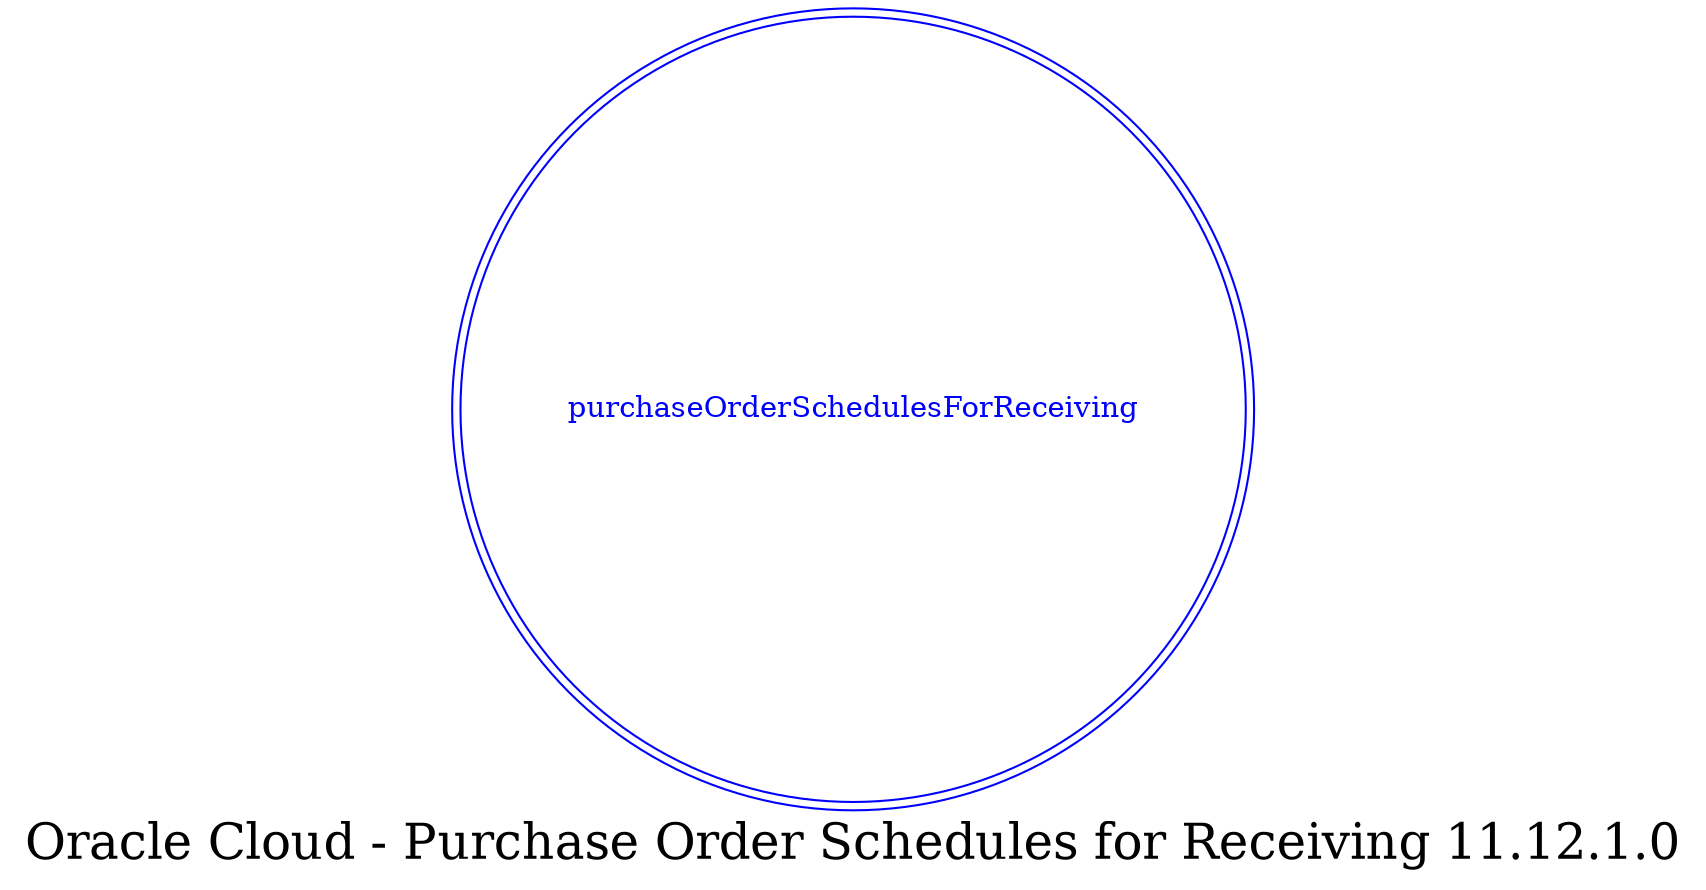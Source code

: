 digraph LexiconGraph {
graph[label="Oracle Cloud - Purchase Order Schedules for Receiving 11.12.1.0", fontsize=24]
splines=true
"purchaseOrderSchedulesForReceiving" [color=blue, fontcolor=blue, shape=doublecircle]
}

